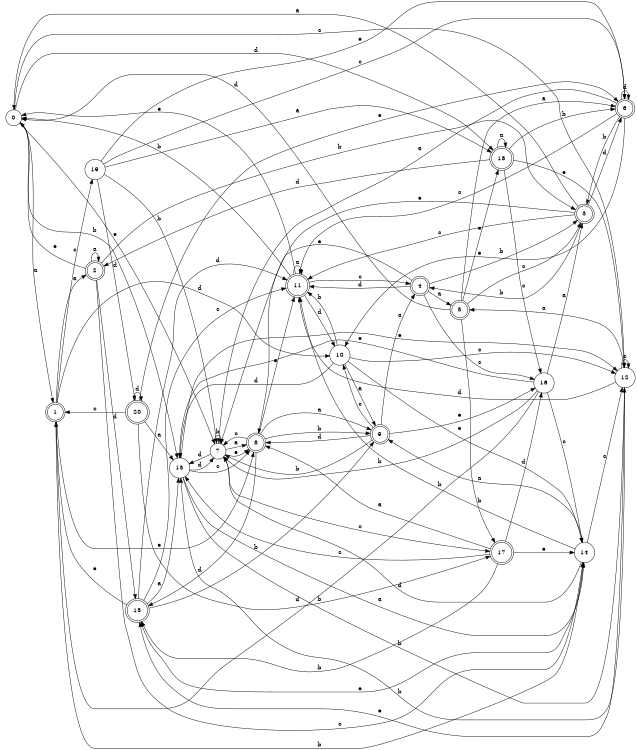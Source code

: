 digraph n17_5 {
__start0 [label="" shape="none"];

rankdir=LR;
size="8,5";

s0 [style="filled", color="black", fillcolor="white" shape="circle", label="0"];
s1 [style="rounded,filled", color="black", fillcolor="white" shape="doublecircle", label="1"];
s2 [style="rounded,filled", color="black", fillcolor="white" shape="doublecircle", label="2"];
s3 [style="rounded,filled", color="black", fillcolor="white" shape="doublecircle", label="3"];
s4 [style="rounded,filled", color="black", fillcolor="white" shape="doublecircle", label="4"];
s5 [style="rounded,filled", color="black", fillcolor="white" shape="doublecircle", label="5"];
s6 [style="rounded,filled", color="black", fillcolor="white" shape="doublecircle", label="6"];
s7 [style="filled", color="black", fillcolor="white" shape="circle", label="7"];
s8 [style="rounded,filled", color="black", fillcolor="white" shape="doublecircle", label="8"];
s9 [style="rounded,filled", color="black", fillcolor="white" shape="doublecircle", label="9"];
s10 [style="filled", color="black", fillcolor="white" shape="circle", label="10"];
s11 [style="rounded,filled", color="black", fillcolor="white" shape="doublecircle", label="11"];
s12 [style="filled", color="black", fillcolor="white" shape="circle", label="12"];
s13 [style="filled", color="black", fillcolor="white" shape="circle", label="13"];
s14 [style="filled", color="black", fillcolor="white" shape="circle", label="14"];
s15 [style="rounded,filled", color="black", fillcolor="white" shape="doublecircle", label="15"];
s16 [style="filled", color="black", fillcolor="white" shape="circle", label="16"];
s17 [style="rounded,filled", color="black", fillcolor="white" shape="doublecircle", label="17"];
s18 [style="rounded,filled", color="black", fillcolor="white" shape="doublecircle", label="18"];
s19 [style="filled", color="black", fillcolor="white" shape="circle", label="19"];
s20 [style="rounded,filled", color="black", fillcolor="white" shape="doublecircle", label="20"];
s0 -> s1 [label="a"];
s0 -> s13 [label="b"];
s0 -> s12 [label="c"];
s0 -> s18 [label="d"];
s0 -> s7 [label="e"];
s1 -> s2 [label="a"];
s1 -> s14 [label="b"];
s1 -> s19 [label="c"];
s1 -> s10 [label="d"];
s1 -> s8 [label="e"];
s2 -> s2 [label="a"];
s2 -> s3 [label="b"];
s2 -> s14 [label="c"];
s2 -> s15 [label="d"];
s2 -> s0 [label="e"];
s3 -> s0 [label="a"];
s3 -> s4 [label="b"];
s3 -> s11 [label="c"];
s3 -> s6 [label="d"];
s3 -> s8 [label="e"];
s4 -> s5 [label="a"];
s4 -> s3 [label="b"];
s4 -> s16 [label="c"];
s4 -> s11 [label="d"];
s4 -> s7 [label="e"];
s5 -> s6 [label="a"];
s5 -> s17 [label="b"];
s5 -> s3 [label="c"];
s5 -> s0 [label="d"];
s5 -> s18 [label="e"];
s6 -> s7 [label="a"];
s6 -> s3 [label="b"];
s6 -> s11 [label="c"];
s6 -> s6 [label="d"];
s6 -> s10 [label="e"];
s7 -> s8 [label="a"];
s7 -> s7 [label="b"];
s7 -> s17 [label="c"];
s7 -> s13 [label="d"];
s7 -> s8 [label="e"];
s8 -> s9 [label="a"];
s8 -> s9 [label="b"];
s8 -> s7 [label="c"];
s8 -> s15 [label="d"];
s8 -> s11 [label="e"];
s9 -> s4 [label="a"];
s9 -> s7 [label="b"];
s9 -> s10 [label="c"];
s9 -> s8 [label="d"];
s9 -> s16 [label="e"];
s10 -> s9 [label="a"];
s10 -> s11 [label="b"];
s10 -> s12 [label="c"];
s10 -> s13 [label="d"];
s10 -> s14 [label="e"];
s11 -> s11 [label="a"];
s11 -> s0 [label="b"];
s11 -> s4 [label="c"];
s11 -> s10 [label="d"];
s11 -> s0 [label="e"];
s12 -> s5 [label="a"];
s12 -> s13 [label="b"];
s12 -> s12 [label="c"];
s12 -> s11 [label="d"];
s12 -> s15 [label="e"];
s13 -> s14 [label="a"];
s13 -> s12 [label="b"];
s13 -> s8 [label="c"];
s13 -> s7 [label="d"];
s13 -> s12 [label="e"];
s14 -> s9 [label="a"];
s14 -> s11 [label="b"];
s14 -> s12 [label="c"];
s14 -> s7 [label="d"];
s14 -> s15 [label="e"];
s15 -> s13 [label="a"];
s15 -> s9 [label="b"];
s15 -> s11 [label="c"];
s15 -> s11 [label="d"];
s15 -> s1 [label="e"];
s16 -> s3 [label="a"];
s16 -> s7 [label="b"];
s16 -> s14 [label="c"];
s16 -> s1 [label="d"];
s16 -> s13 [label="e"];
s17 -> s8 [label="a"];
s17 -> s15 [label="b"];
s17 -> s13 [label="c"];
s17 -> s16 [label="d"];
s17 -> s14 [label="e"];
s18 -> s18 [label="a"];
s18 -> s6 [label="b"];
s18 -> s16 [label="c"];
s18 -> s2 [label="d"];
s18 -> s12 [label="e"];
s19 -> s18 [label="a"];
s19 -> s7 [label="b"];
s19 -> s6 [label="c"];
s19 -> s20 [label="d"];
s19 -> s6 [label="e"];
s20 -> s13 [label="a"];
s20 -> s17 [label="b"];
s20 -> s1 [label="c"];
s20 -> s20 [label="d"];
s20 -> s6 [label="e"];

}